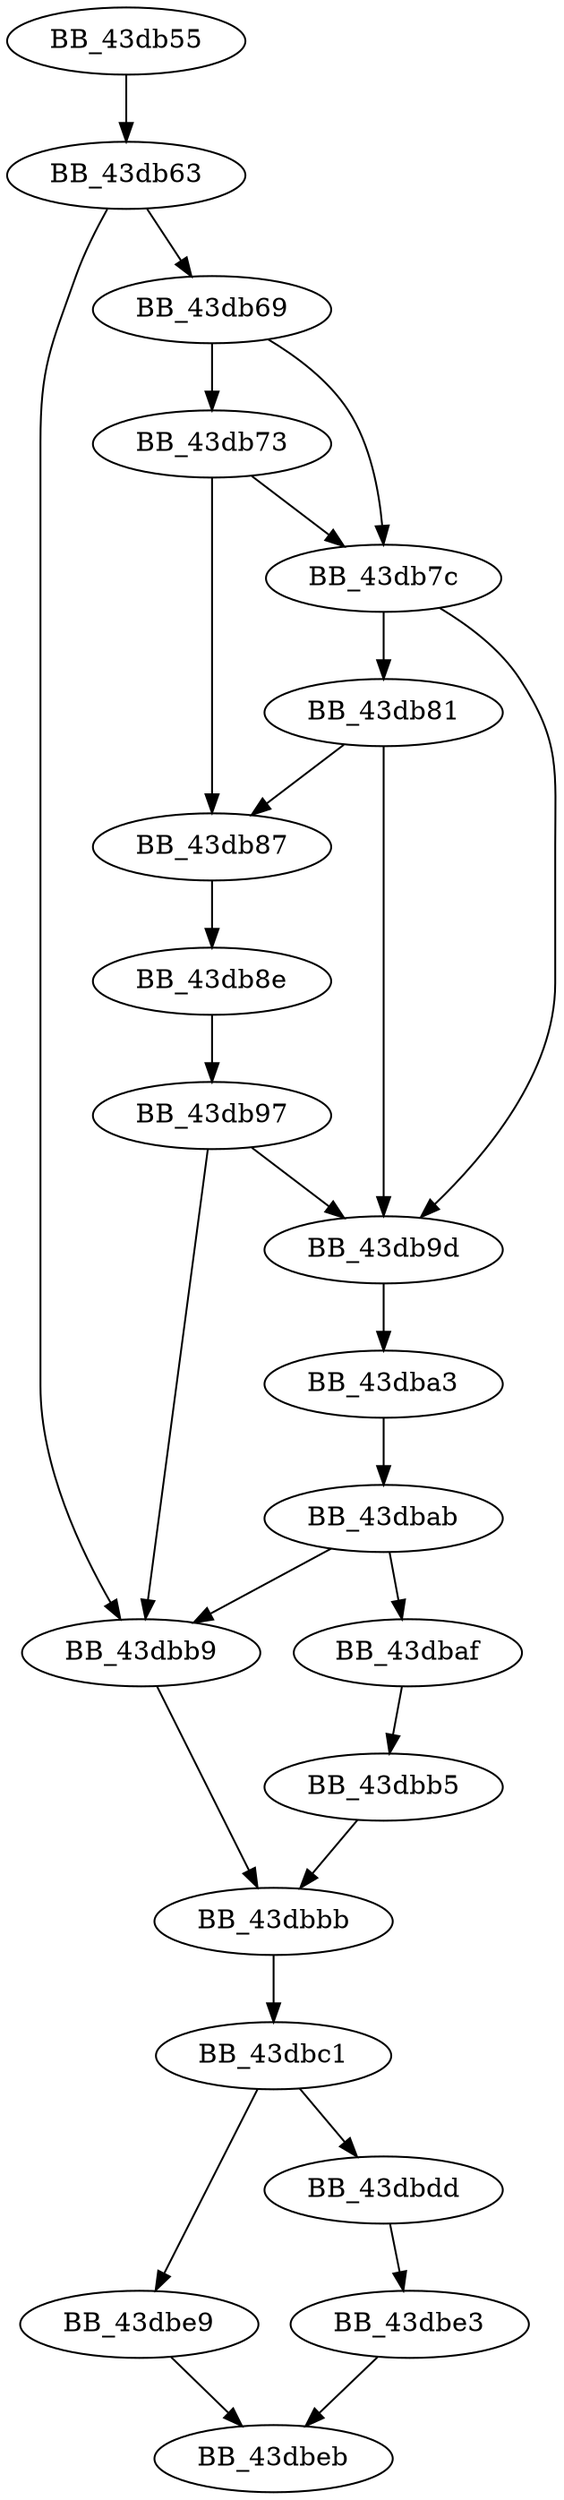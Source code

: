 DiGraph __close_nolock{
BB_43db55->BB_43db63
BB_43db63->BB_43db69
BB_43db63->BB_43dbb9
BB_43db69->BB_43db73
BB_43db69->BB_43db7c
BB_43db73->BB_43db7c
BB_43db73->BB_43db87
BB_43db7c->BB_43db81
BB_43db7c->BB_43db9d
BB_43db81->BB_43db87
BB_43db81->BB_43db9d
BB_43db87->BB_43db8e
BB_43db8e->BB_43db97
BB_43db97->BB_43db9d
BB_43db97->BB_43dbb9
BB_43db9d->BB_43dba3
BB_43dba3->BB_43dbab
BB_43dbab->BB_43dbaf
BB_43dbab->BB_43dbb9
BB_43dbaf->BB_43dbb5
BB_43dbb5->BB_43dbbb
BB_43dbb9->BB_43dbbb
BB_43dbbb->BB_43dbc1
BB_43dbc1->BB_43dbdd
BB_43dbc1->BB_43dbe9
BB_43dbdd->BB_43dbe3
BB_43dbe3->BB_43dbeb
BB_43dbe9->BB_43dbeb
}
